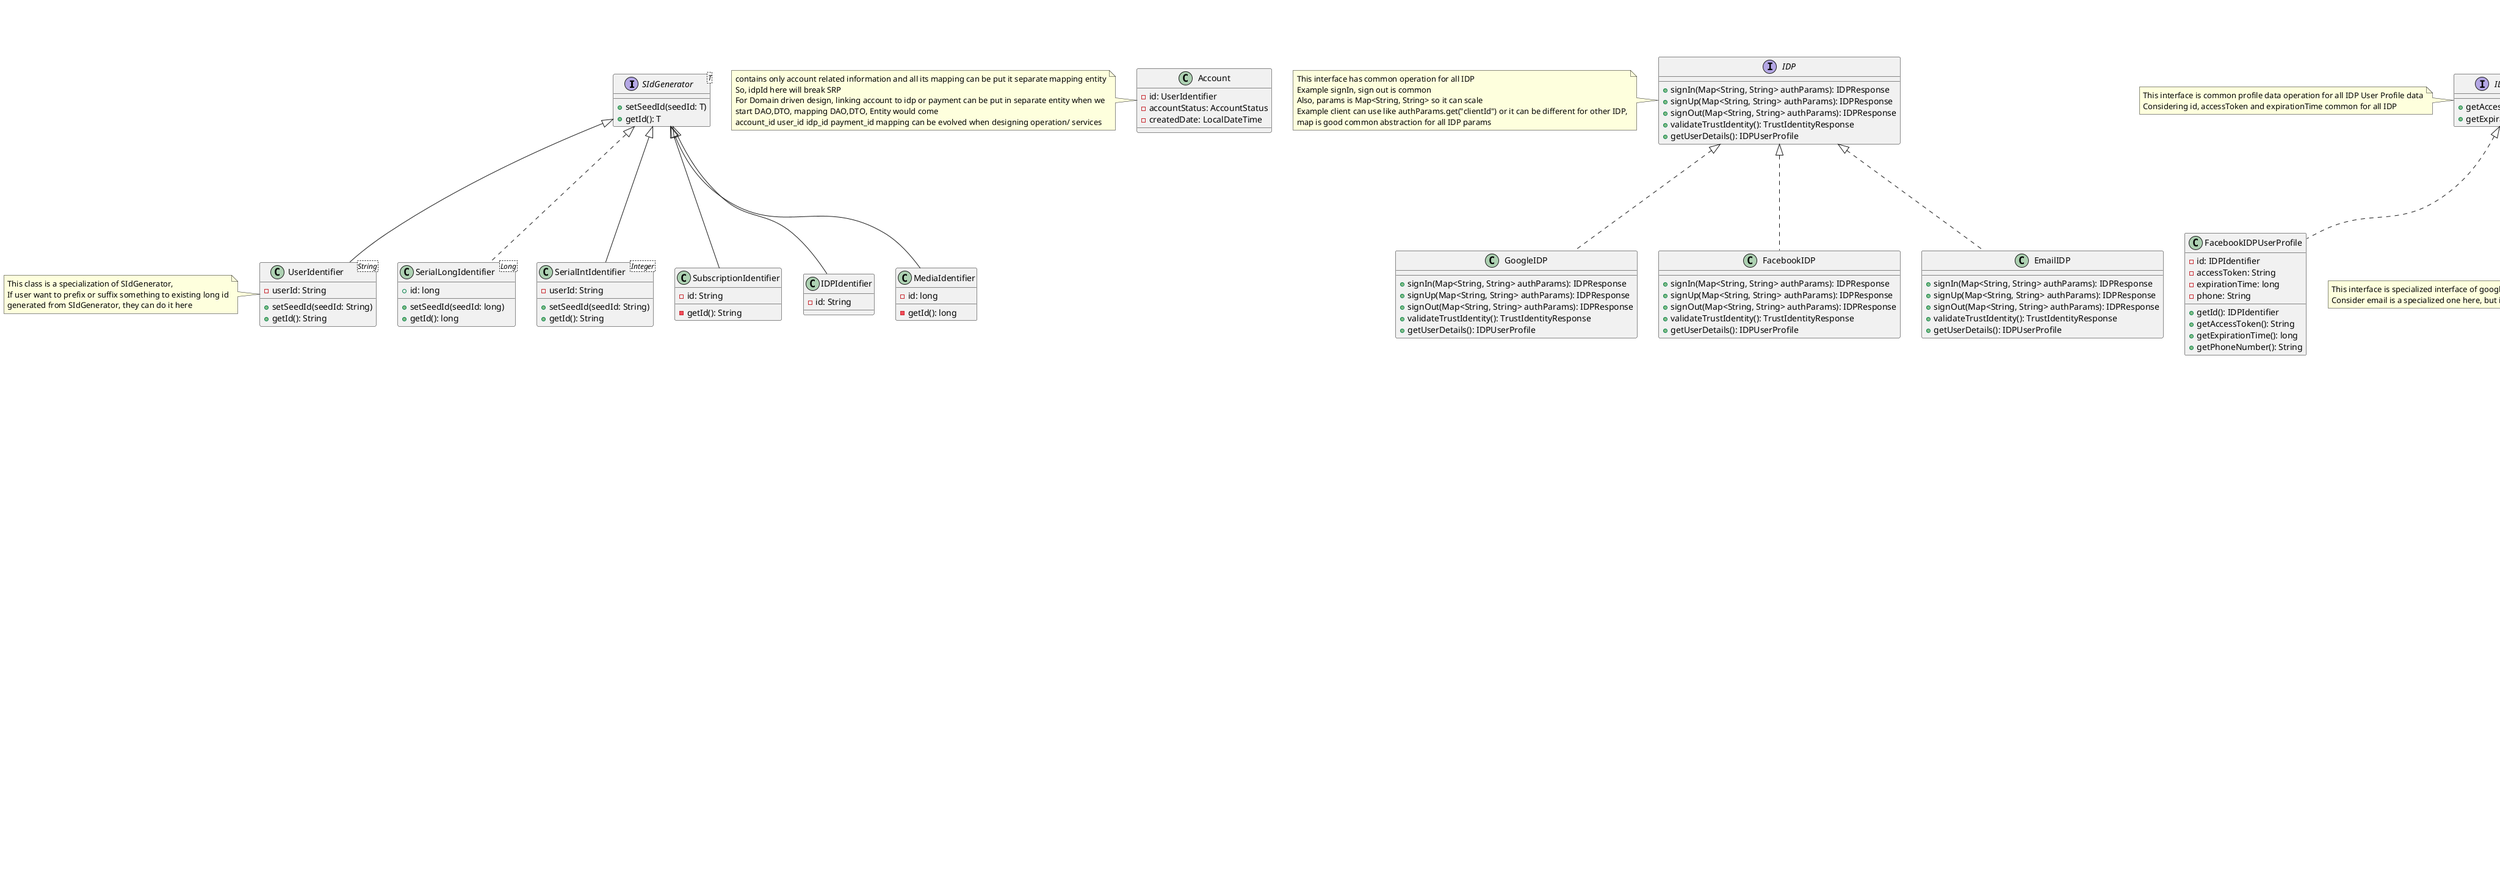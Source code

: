 @startuml

interface SIdGenerator<T>{
    + setSeedId(seedId: T)
    + getId(): T
}
class SerialLongIdentifier<Long> implements SIdGenerator{
    + id: long
    + setSeedId(seedId: long)
    + getId(): long
}
class UserIdentifier<String> extends SIdGenerator{
    - userId: String
    + setSeedId(seedId: String)
    + getId(): String
}
class SerialIntIdentifier<Integer> extends SIdGenerator{
    - userId: String
    + setSeedId(seedId: String)
    + getId(): String
}

note left of UserIdentifier
    This class is a specialization of SIdGenerator,
    If user want to prefix or suffix something to existing long id
    generated from SIdGenerator, they can do it here
end note

'Actors entities
class User {
    - id: UserIdentifier
    - name: String
    - email: String
    - phoneNo: String
    - countryCode: CountryCode
    - dob: LocalDateTime
}
class Artist{
    - id: UserIdentifier
    - name: String
    - email: String
    - phoneNo: String
    - artistType: ArtistType
}
class Admin{
    - id: UserIdentifier
    - addAccount(accountId: UserIdentifier)
    - deleteAccount(accountId: UserIdentifier)
}
class Account{
    - id: UserIdentifier
    - accountStatus: AccountStatus
    - createdDate: LocalDateTime
}
note left of Account
    contains only account related information and all its mapping can be put it separate mapping entity
    So, idpId here will break SRP
    For Domain driven design, linking account to idp or payment can be put in separate entity when we
    start DAO,DTO, mapping DAO,DTO, Entity would come
    account_id user_id idp_id payment_id mapping can be evolved when designing operation/ services
end note
'End of Actors entities...
'All Enums definitions
enum PriceUnits{
    Dollars,
    INR
}
enum AccountStatus{
   Active,
   Disabled,
   Deleted
}
enum CountryCode{
    IN
}
enum SubscriptionTypes{
    Free
    Mini
    Individual
    Duo
    Family
}
enum ActorType{
    User
    Artist
    Admin
}
enum AudioFormat{
    wav
    mp3
}
enum Genre{
    Pop,
    Rhythm
}
enum MediaType{
    Audio
    Video
}
enum ArtistType{
    Director
    Singer
}
'End of enums

class SubscriptionIdentifier extends SIdGenerator{
    - id: String
    - getId(): String
}
class Subscription{
    - id: SubscriptionIdentifier
    - name: String
    - price: float
    - priceUnit: PriceUnits
}

'FR1: sign_up, sign_in and identity providers
interface IDP{
    + signIn(Map<String, String> authParams): IDPResponse
    + signUp(Map<String, String> authParams): IDPResponse
    + signOut(Map<String, String> authParams): IDPResponse
    + validateTrustIdentity(): TrustIdentityResponse
    + getUserDetails(): IDPUserProfile
}
note left of IDP
    This interface has common operation for all IDP
    Example signIn, sign out is common
    Also, params is Map<String, String> so it can scale
    Example client can use like authParams.get("clientId") or it can be different for other IDP,
    map is good common abstraction for all IDP params
end note
class IDPResponse{
    - status: String
}
class TrustIdentityResponse{
    - valid: boolean
}
interface IDPUserProfile{
    + getAccessToken(): String
    + getExpirationTime(): long
}
note left of IDPUserProfile
    This interface is common profile data operation for all IDP User Profile data
    Considering id, accessToken and expirationTime common for all IDP
end note
class IDPIdentifier extends SIdGenerator{
    - id: String
}
class GoogleIDPUserProfile implements IDPUserProfile{
    - id: IDPIdentifier
    - accessToken: String
    - expirationTime: long
    - email: String
    + getId(): IDPIdentifier
    + getAccessToken(): String
    + getExpirationTime(): long
    + getEmail(): String
}
note left of GoogleIDPUserProfile
    This interface is specialized interface of google IDP User profile data
    Consider email is a specialized one here, but it can be more.
end note
class FacebookIDPUserProfile implements IDPUserProfile{
    - id: IDPIdentifier
    - accessToken: String
    - expirationTime: long
    - phone: String
    + getId(): IDPIdentifier
    + getAccessToken(): String
    + getExpirationTime(): long
    + getPhoneNumber(): String
}
class GoogleIDP implements IDP{
    + signIn(Map<String, String> authParams): IDPResponse
    + signUp(Map<String, String> authParams): IDPResponse
    + signOut(Map<String, String> authParams): IDPResponse
    + validateTrustIdentity(): TrustIdentityResponse
    + getUserDetails(): IDPUserProfile
}
class FacebookIDP implements IDP{
    + signIn(Map<String, String> authParams): IDPResponse
    + signUp(Map<String, String> authParams): IDPResponse
    + signOut(Map<String, String> authParams): IDPResponse
    + validateTrustIdentity(): TrustIdentityResponse
    + getUserDetails(): IDPUserProfile
}
class EmailIDP implements IDP{
    + signIn(Map<String, String> authParams): IDPResponse
    + signUp(Map<String, String> authParams): IDPResponse
    + signOut(Map<String, String> authParams): IDPResponse
    + validateTrustIdentity(): TrustIdentityResponse
    + getUserDetails(): IDPUserProfile
}
'end of FR1

'FR2: Media related entities like playlist, songs, podcasts, shows, albums
class MediaIdentifier extends SIdGenerator{
    - id: long
    - getId(): long
}
abstract class BaseMedia{
    # id: MediaIdentifier
    # title: String
    # genre: Genre
    # duration: long
    # mediaType: MediaType
    # artist: List<Artist>
    # mediaUrl: String
    + getId(): long
    + getTitle(): String
    + getGenre(): Genre
    + getArtist(): List<Artist>
    + getDurationInMilliSecs(): long
    + getMediaType(): MediaType
    + getMediaUrl(): String
}

note left of BaseMedia
This is to abstract media layer even it is audio system by keeping
other videos, and so on to support in future
end note

enum Genre{
    Pop
    Rock
}
class Audio implements BaseMedia{
    lyrics: Map<LanguageCode, Lyrics >
    album: Album
}
class Lyrics{
    id: UserIdentifier
    languageCode: LanguageCode
    content: String
    contentUrl: String
}
enum LanguageCode{
    En_Us
    Hindi
    Tamil
    Telugu
}
'Home page listing
class MediaTopic{
    id: UserIdentifier
    preference: List<MediaSubTopic>
}
class MediaSubTopic{
    id: UserIdentifier
    Genre: Genre
    playlist: Map<PlaylistType, UserIdentifier>
}
class PlaylistType{
    Podcast
    Show
    Album
    PlayList
    Artist
}
class Album{
    id: UserIdentifier
    genre: Genre
    mediaList: List<Media>
}
class Podcast{
    id: UserIdentifier
    genre: Genre
    episodes: List<Episode>
}
class Episode{
    id: SerialIntIdentifier
    title: String
    description: String
    media: Media
}
enum ShowGenre{
    Society
    Culture
    Comedy
}
class Show{
    id: SerialLongIdentifier
    genre: showGenre
    description: String
    media: Media
}
class PlayList{
    id: UserIdentifier
    name: String
    media: List<Media>
}
note left of PlayList
    This is general playlist at system level and user level
end note
'end of home page media listing

'User functionality related entity
class UserLibrary{
    userId: UserIdentifier
    playlist: Map<PlaylistType, UserIdentifier>
}
class UserPayment{
    userId: UserIdentifier
    paymentId:
}
class Payment{
    id: UserIdentifier,
    paymentType: PaymentType
}
enum PaymentType{
    CreditCard,
    UPI
    AppWallet
}



'on hold: onboarding preference, will cover later
'enum PreferenceType{
'    Podcasts
'    LiveEvents
'    Language
'    Genre
'}
'class Recommendation{
'    id: UserIdentifier
'}

'Default search listing and preferences
enum PreferenceType{
  Podcast
  Shows
  LiveEvents
  NewReleases
  MadeForYou
  Tamil
  Telugu
  Charts
  Pop
  Profile
}
class Preferences{
    id: UserIdentifier
    preferences: Map<PreferenceType, List<MediaTopic>>
}

note left of Preferences
    has 3 level of hierarchy showing in default search
    Podcast(Preference) > True Crime stories(Media topic) > Horrow Show by TMV Studios (Actual show) > list of episodes
end note

interface SearchInterface<T>{
    + List<T> search(query: String)
    + getResultType(): Class<T>
}
class PodcastSearch<Podcast> implements SearchInterface{
    + List<Podcast> search(query: String)
}
class PlayListSearch<PlayList> implements SearchInterface{
    + List<PlayList> search(query: String))
}
class MediaSearch<Media> implements SearchInterface{
    + List<Media> search(query: String))
}
class SearchEngine{
    - searchInterfaces: List<SearchInterface<T>>
    + addSearchInterface(searchInterface: SearchInterface<T>)
    + search(query: String, resultType: Class<T>)
}
'app to service provider trust certificate
'user level trust
@enduml